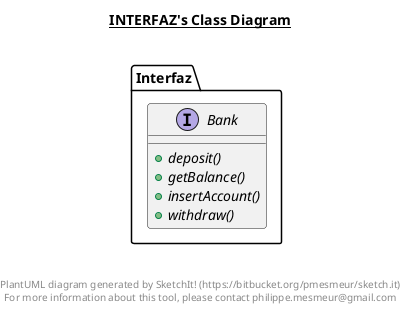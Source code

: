 @startuml

title __INTERFAZ's Class Diagram__\n


    namespace Interfaz {
      interface Interfaz.Bank {
          {abstract} + deposit()
          {abstract} + getBalance()
          {abstract} + insertAccount()
          {abstract} + withdraw()
      }
    }

  



right footer


PlantUML diagram generated by SketchIt! (https://bitbucket.org/pmesmeur/sketch.it)
For more information about this tool, please contact philippe.mesmeur@gmail.com
endfooter

@enduml
